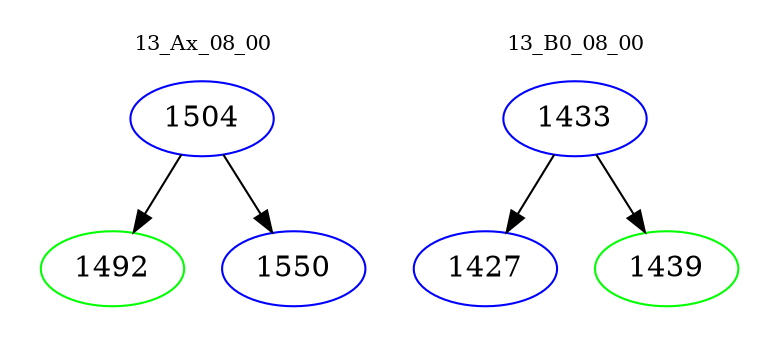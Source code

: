 digraph{
subgraph cluster_0 {
color = white
label = "13_Ax_08_00";
fontsize=10;
T0_1504 [label="1504", color="blue"]
T0_1504 -> T0_1492 [color="black"]
T0_1492 [label="1492", color="green"]
T0_1504 -> T0_1550 [color="black"]
T0_1550 [label="1550", color="blue"]
}
subgraph cluster_1 {
color = white
label = "13_B0_08_00";
fontsize=10;
T1_1433 [label="1433", color="blue"]
T1_1433 -> T1_1427 [color="black"]
T1_1427 [label="1427", color="blue"]
T1_1433 -> T1_1439 [color="black"]
T1_1439 [label="1439", color="green"]
}
}
